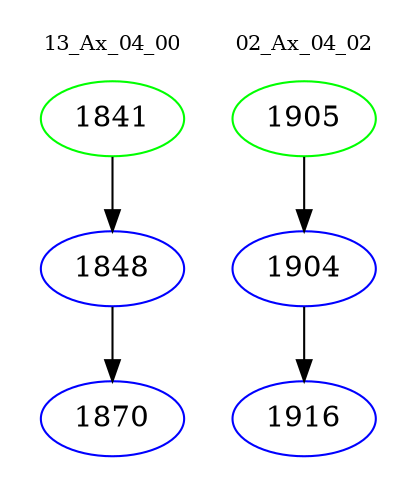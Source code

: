 digraph{
subgraph cluster_0 {
color = white
label = "13_Ax_04_00";
fontsize=10;
T0_1841 [label="1841", color="green"]
T0_1841 -> T0_1848 [color="black"]
T0_1848 [label="1848", color="blue"]
T0_1848 -> T0_1870 [color="black"]
T0_1870 [label="1870", color="blue"]
}
subgraph cluster_1 {
color = white
label = "02_Ax_04_02";
fontsize=10;
T1_1905 [label="1905", color="green"]
T1_1905 -> T1_1904 [color="black"]
T1_1904 [label="1904", color="blue"]
T1_1904 -> T1_1916 [color="black"]
T1_1916 [label="1916", color="blue"]
}
}

